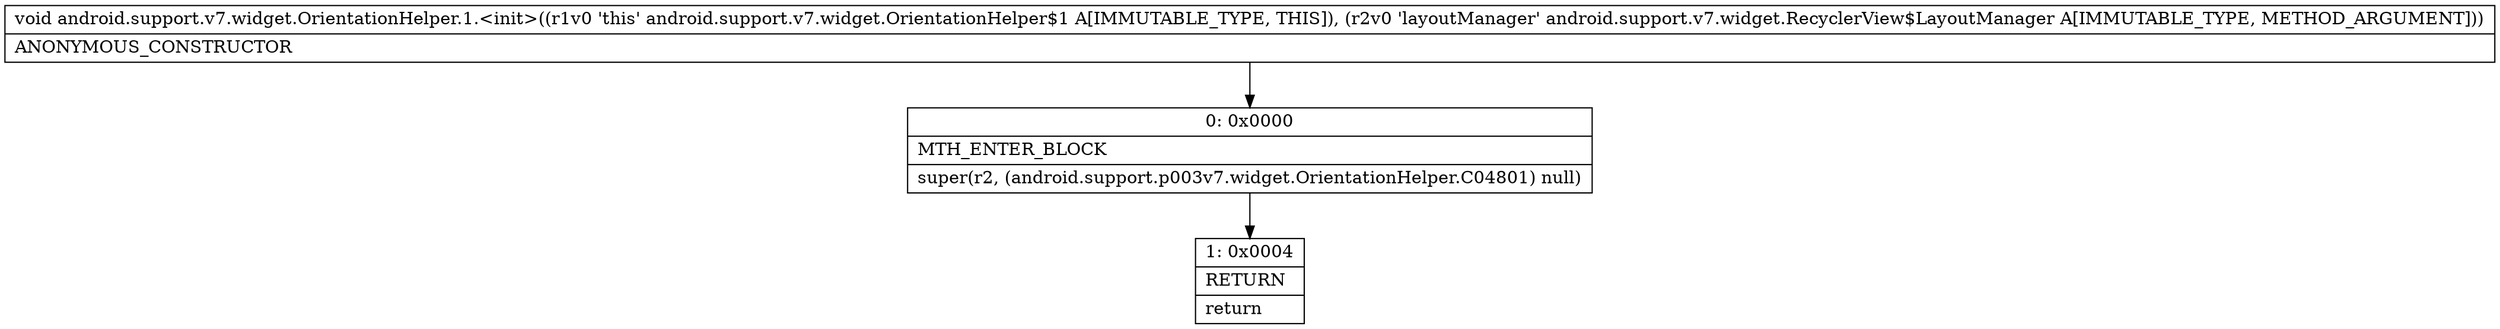 digraph "CFG forandroid.support.v7.widget.OrientationHelper.1.\<init\>(Landroid\/support\/v7\/widget\/RecyclerView$LayoutManager;)V" {
Node_0 [shape=record,label="{0\:\ 0x0000|MTH_ENTER_BLOCK\l|super(r2, (android.support.p003v7.widget.OrientationHelper.C04801) null)\l}"];
Node_1 [shape=record,label="{1\:\ 0x0004|RETURN\l|return\l}"];
MethodNode[shape=record,label="{void android.support.v7.widget.OrientationHelper.1.\<init\>((r1v0 'this' android.support.v7.widget.OrientationHelper$1 A[IMMUTABLE_TYPE, THIS]), (r2v0 'layoutManager' android.support.v7.widget.RecyclerView$LayoutManager A[IMMUTABLE_TYPE, METHOD_ARGUMENT]))  | ANONYMOUS_CONSTRUCTOR\l}"];
MethodNode -> Node_0;
Node_0 -> Node_1;
}

